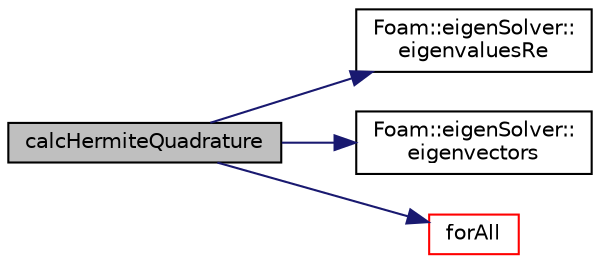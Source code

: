digraph "calcHermiteQuadrature"
{
  bgcolor="transparent";
  edge [fontname="Helvetica",fontsize="10",labelfontname="Helvetica",labelfontsize="10"];
  node [fontname="Helvetica",fontsize="10",shape=record];
  rankdir="LR";
  Node18 [label="calcHermiteQuadrature",height=0.2,width=0.4,color="black", fillcolor="grey75", style="filled", fontcolor="black"];
  Node18 -> Node19 [color="midnightblue",fontsize="10",style="solid",fontname="Helvetica"];
  Node19 [label="Foam::eigenSolver::\leigenvaluesRe",height=0.2,width=0.4,color="black",URL="$a01864.html#af533174e2c646309068506a0fa634a19",tooltip="Return real part of the eigenvalues. "];
  Node18 -> Node20 [color="midnightblue",fontsize="10",style="solid",fontname="Helvetica"];
  Node20 [label="Foam::eigenSolver::\leigenvectors",height=0.2,width=0.4,color="black",URL="$a01864.html#ac18c68a10596e49e29923d3947596a15",tooltip="Return eigenvectors. "];
  Node18 -> Node21 [color="midnightblue",fontsize="10",style="solid",fontname="Helvetica"];
  Node21 [label="forAll",height=0.2,width=0.4,color="red",URL="$a01697.html#a661071c857206cff08f25e78275fc863"];
}
